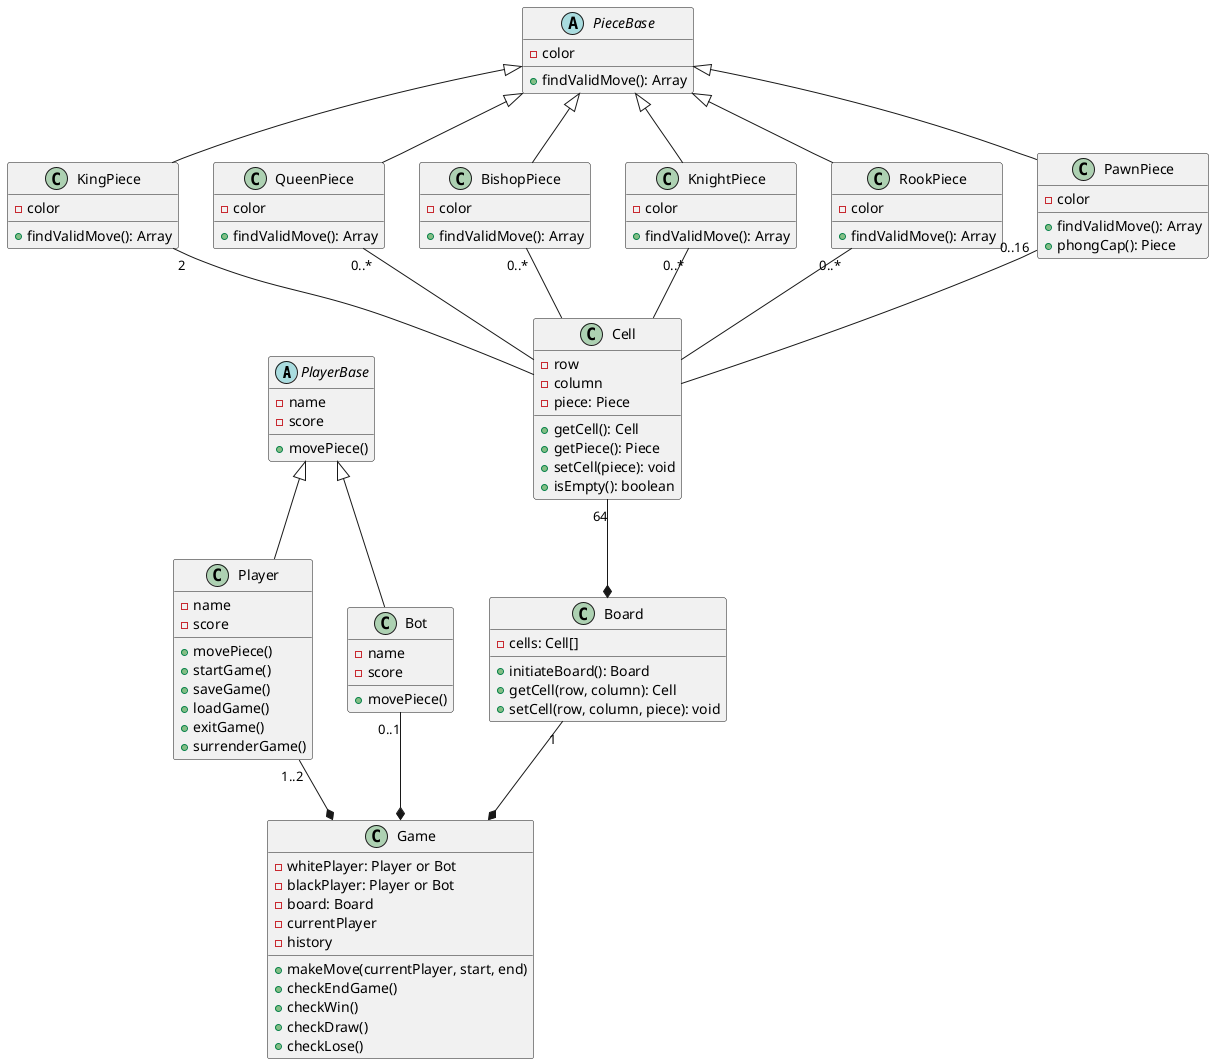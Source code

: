 
@startuml

abstract PlayerBase {
    -name
    -score
    +movePiece()
}

class Player extends PlayerBase {
    -name
    -score
    +movePiece()
    +startGame()
    +saveGame()
    +loadGame()
    +exitGame()
    +surrenderGame()
}

class Bot extends PlayerBase {
    -name
    -score
    +movePiece()
}

class Game {
    -whitePlayer: Player or Bot
    -blackPlayer: Player or Bot
    -board: Board
    -currentPlayer
    -history
    +makeMove(currentPlayer, start, end)
    +checkEndGame()
    +checkWin()
    +checkDraw()
    +checkLose()
}
Player "1..2"--* Game
Bot "0..1"--* Game

class Board {
    -cells: Cell[]
    +initiateBoard(): Board
    +getCell(row, column): Cell
    +setCell(row, column, piece): void
}
Board "1"--* Game

class Cell {
    -row
    -column
    -piece: Piece
    +getCell(): Cell
    +getPiece(): Piece
    +setCell(piece): void
    +isEmpty(): boolean
}

Cell "64"--* Board

abstract PieceBase {
    -color
    +findValidMove(): Array
}

class KingPiece extends PieceBase {
    -color
    +findValidMove(): Array
}

class QueenPiece extends PieceBase {
    -color
    +findValidMove(): Array
}

class BishopPiece extends PieceBase {
    -color
    +findValidMove(): Array
}

class KnightPiece extends PieceBase {
    -color
    +findValidMove(): Array
}

class RookPiece extends PieceBase {
    -color
    +findValidMove(): Array
}

class PawnPiece extends PieceBase {
    -color
    +findValidMove(): Array
    +phongCap(): Piece

}

KingPiece "2"-down- Cell
QueenPiece "0..*"-down- Cell  
BishopPiece "0..*"-down- Cell
KnightPiece "0..*"-down- Cell 
RookPiece "0..*"-down- Cell  
PawnPiece "0..16"-down- Cell 


@enduml